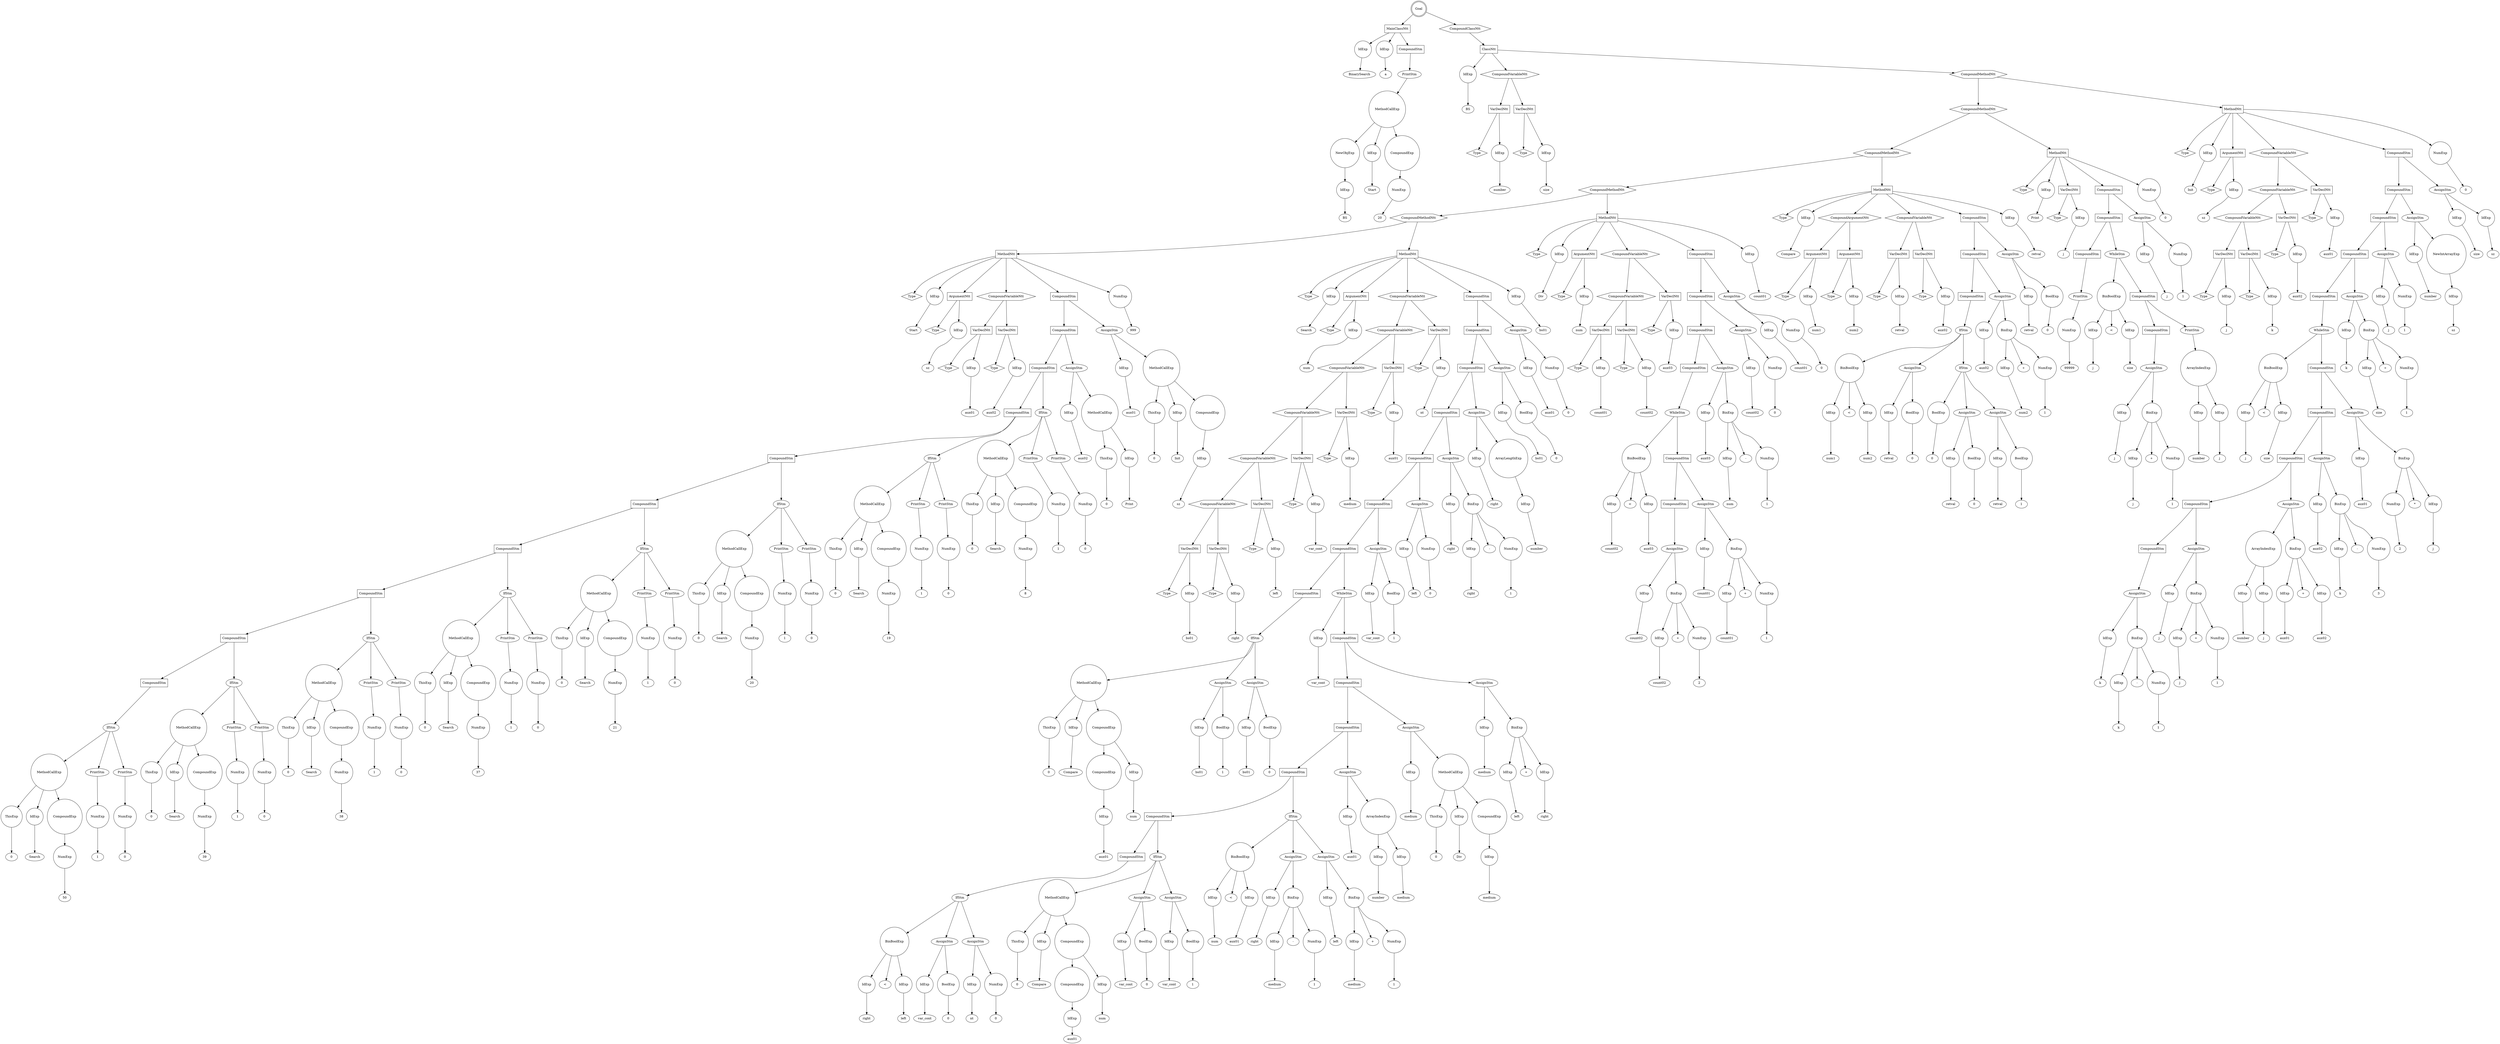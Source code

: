 digraph my_graph {
-1261418288;
-1261418288[label = "Goal", shape = "doublecircle"];
-1261418288->-1261434416;
-1261434416[label = "MainClassNtt", shape = "box"];
-1261434416->-1261433984
-1261433984[label = "IdExp", shape = "circle"];
-1261433984->-1261433968;
-1261433968[label = "BinarySearch"];
-1261434416->-1261434032
-1261434032[label = "IdExp", shape = "circle"];
-1261434032->-1261434016;
-1261434016[label = "a"];
-1261434416->-1261434368;
-1261434368[label = "CompoundStm", shape = "polygon"];
-1261434368->-1259339120;
-1259339120[label = "PrintStm", shape = "ellipse"];
-1259339120->-1261434320
-1261434320[label = "MethodCallExp", shape = "circle"];
-1261434320->-1261434128
-1261434128[label = "NewObjExp", shape = "circle"];
-1261434128->-1261434080
-1261434080[label = "IdExp", shape = "circle"];
-1261434080->-1261434064;
-1261434064[label = "BS"];
-1261434320->-1261434176
-1261434176[label = "IdExp", shape = "circle"];
-1261434176->-1261434160;
-1261434160[label = "Start"];
-1261434320->-1261434272;
-1261434272[label = "CompoundExp", shape = "circle"];
-1261434272->-1261434224
-1261434224[label = "NumExp", shape = "circle"];
-1261434224->-1261434208;
-1261434208[label = "20"];
-1261418288->-1261418240;
-1261418240[label = "CompoundClassNtt", shape = "hexagon"];
-1261418240->-1261418192;
-1261418192[label = "ClassNtt", shape = "box"];
-1261418192->-1261434464
-1261434464[label = "IdExp", shape = "circle"];
-1261434464->-1261434448;
-1261434448[label = "BS"];
-1261418192->-1261434752;
-1261434752[label = "CompoundVariableNtt", shape = "hexagon"];
-1261434752->-1261434560;
-1261434560[label = "VarDeclNtt", shape = "box"];
-1261434560->-1259339184;
-1259339184[label = "Type", shape = "diamond" ];
-1261434560->-1261434512
-1261434512[label = "IdExp", shape = "circle"];
-1261434512->-1261434496;
-1261434496[label = "number"];
-1261434752->-1261434704;
-1261434704[label = "VarDeclNtt", shape = "box"];
-1261434704->-1259339280;
-1259339280[label = "Type", shape = "diamond" ];
-1261434704->-1261434656
-1261434656[label = "IdExp", shape = "circle"];
-1261434656->-1261434640;
-1261434640[label = "size"];
-1261418192->-1261418144;
-1261418144[label = "CompoundMethodNtt", shape = "hexagon"];
-1261418144->-1261420736;
-1261420736[label = "CompoundMethodNtt", shape = "hexagon"];
-1261420736->-1261419440;
-1261419440[label = "CompoundMethodNtt", shape = "hexagon"];
-1261419440->-1261423472;
-1261423472[label = "CompoundMethodNtt", shape = "hexagon"];
-1261423472->-1261427408;
-1261427408[label = "CompoundMethodNtt", shape = "hexagon"];
-1261427408->-1250949168;
-1250949168[label = "MethodNtt", shape = "box"];
-1250949168->-1259339376;
-1259339376[label = "Type", shape = "diamond" ];
-1250949168->-1261434800
-1261434800[label = "IdExp", shape = "circle"];
-1261434800->-1261434784;
-1261434784[label = "Start"];
-1250949168->-1261434896;
-1261434896[label = "ArgumentNtt", shape = "box"];
-1261434896->-1259339440;
-1259339440[label = "Type", shape = "diamond" ];
-1261434896->-1261434848
-1261434848[label = "IdExp", shape = "circle"];
-1261434848->-1261434832;
-1261434832[label = "sz"];
-1250949168->-1261435232;
-1261435232[label = "CompoundVariableNtt", shape = "hexagon"];
-1261435232->-1261435040;
-1261435040[label = "VarDeclNtt", shape = "box"];
-1261435040->-1259339536;
-1259339536[label = "Type", shape = "diamond" ];
-1261435040->-1261434992
-1261434992[label = "IdExp", shape = "circle"];
-1261434992->-1261434976;
-1261434976[label = "aux01"];
-1261435232->-1261435184;
-1261435184[label = "VarDeclNtt", shape = "box"];
-1261435184->-1259339632;
-1259339632[label = "Type", shape = "diamond" ];
-1261435184->-1261435136
-1261435136[label = "IdExp", shape = "circle"];
-1261435136->-1261435120;
-1261435120[label = "aux02"];
-1250949168->-1261433216;
-1261433216[label = "CompoundStm", shape = "polygon"];
-1261433216->-1261433168;
-1261433168[label = "CompoundStm", shape = "polygon"];
-1261433168->-1261433120;
-1261433120[label = "CompoundStm", shape = "polygon"];
-1261433120->-1261433072;
-1261433072[label = "CompoundStm", shape = "polygon"];
-1261433072->-1261433024;
-1261433024[label = "CompoundStm", shape = "polygon"];
-1261433024->-1261432976;
-1261432976[label = "CompoundStm", shape = "polygon"];
-1261432976->-1261432928;
-1261432928[label = "CompoundStm", shape = "polygon"];
-1261432928->-1261432880;
-1261432880[label = "CompoundStm", shape = "polygon"];
-1261432880->-1261432832;
-1261432832[label = "CompoundStm", shape = "polygon"];
-1261432832->-1261432784;
-1261432784[label = "CompoundStm", shape = "polygon"];
-1261432784->-1261432736;
-1261432736[label = "IfStm", shape = "ellipse"];
-1261432736->-1261432592
-1261432592[label = "MethodCallExp", shape = "circle"];
-1261432592->-1261432400
-1261432400[label = "ThisExp", shape = "circle"];
-1261432400->-1261432384;
-1261432384[label = "0"];
-1261432592->-1261432448
-1261432448[label = "IdExp", shape = "circle"];
-1261432448->-1261432432;
-1261432432[label = "Search"];
-1261432592->-1261432544;
-1261432544[label = "CompoundExp", shape = "circle"];
-1261432544->-1261432496
-1261432496[label = "NumExp", shape = "circle"];
-1261432496->-1261432480;
-1261432480[label = "50"];
-1261432736->-1259336592;
-1259336592[label = "PrintStm", shape = "ellipse"];
-1259336592->-1261432640
-1261432640[label = "NumExp", shape = "circle"];
-1261432640->-1261432624;
-1261432624[label = "1"];
-1261432736->-1259336624;
-1259336624[label = "PrintStm", shape = "ellipse"];
-1259336624->-1261432688
-1261432688[label = "NumExp", shape = "circle"];
-1261432688->-1261432672;
-1261432672[label = "0"];
-1261432832->-1261432352;
-1261432352[label = "IfStm", shape = "ellipse"];
-1261432352->-1261432208
-1261432208[label = "MethodCallExp", shape = "circle"];
-1261432208->-1261432016
-1261432016[label = "ThisExp", shape = "circle"];
-1261432016->-1261432000;
-1261432000[label = "0"];
-1261432208->-1261432064
-1261432064[label = "IdExp", shape = "circle"];
-1261432064->-1261432048;
-1261432048[label = "Search"];
-1261432208->-1261432160;
-1261432160[label = "CompoundExp", shape = "circle"];
-1261432160->-1261432112
-1261432112[label = "NumExp", shape = "circle"];
-1261432112->-1261432096;
-1261432096[label = "39"];
-1261432352->-1259336496;
-1259336496[label = "PrintStm", shape = "ellipse"];
-1259336496->-1261432256
-1261432256[label = "NumExp", shape = "circle"];
-1261432256->-1261432240;
-1261432240[label = "1"];
-1261432352->-1259336528;
-1259336528[label = "PrintStm", shape = "ellipse"];
-1259336528->-1261432304
-1261432304[label = "NumExp", shape = "circle"];
-1261432304->-1261432288;
-1261432288[label = "0"];
-1261432880->-1261431968;
-1261431968[label = "IfStm", shape = "ellipse"];
-1261431968->-1261431824
-1261431824[label = "MethodCallExp", shape = "circle"];
-1261431824->-1261431632
-1261431632[label = "ThisExp", shape = "circle"];
-1261431632->-1261431616;
-1261431616[label = "0"];
-1261431824->-1261431680
-1261431680[label = "IdExp", shape = "circle"];
-1261431680->-1261431664;
-1261431664[label = "Search"];
-1261431824->-1261431776;
-1261431776[label = "CompoundExp", shape = "circle"];
-1261431776->-1261431728
-1261431728[label = "NumExp", shape = "circle"];
-1261431728->-1261431712;
-1261431712[label = "38"];
-1261431968->-1259336400;
-1259336400[label = "PrintStm", shape = "ellipse"];
-1259336400->-1261431872
-1261431872[label = "NumExp", shape = "circle"];
-1261431872->-1261431856;
-1261431856[label = "1"];
-1261431968->-1259336432;
-1259336432[label = "PrintStm", shape = "ellipse"];
-1259336432->-1261431920
-1261431920[label = "NumExp", shape = "circle"];
-1261431920->-1261431904;
-1261431904[label = "0"];
-1261432928->-1261431584;
-1261431584[label = "IfStm", shape = "ellipse"];
-1261431584->-1261431440
-1261431440[label = "MethodCallExp", shape = "circle"];
-1261431440->-1261431248
-1261431248[label = "ThisExp", shape = "circle"];
-1261431248->-1261431232;
-1261431232[label = "0"];
-1261431440->-1261431296
-1261431296[label = "IdExp", shape = "circle"];
-1261431296->-1261431280;
-1261431280[label = "Search"];
-1261431440->-1261431392;
-1261431392[label = "CompoundExp", shape = "circle"];
-1261431392->-1261431344
-1261431344[label = "NumExp", shape = "circle"];
-1261431344->-1261431328;
-1261431328[label = "37"];
-1261431584->-1259336304;
-1259336304[label = "PrintStm", shape = "ellipse"];
-1259336304->-1261431488
-1261431488[label = "NumExp", shape = "circle"];
-1261431488->-1261431472;
-1261431472[label = "1"];
-1261431584->-1259336336;
-1259336336[label = "PrintStm", shape = "ellipse"];
-1259336336->-1261431536
-1261431536[label = "NumExp", shape = "circle"];
-1261431536->-1261431520;
-1261431520[label = "0"];
-1261432976->-1261431200;
-1261431200[label = "IfStm", shape = "ellipse"];
-1261431200->-1261431056
-1261431056[label = "MethodCallExp", shape = "circle"];
-1261431056->-1261430864
-1261430864[label = "ThisExp", shape = "circle"];
-1261430864->-1261430848;
-1261430848[label = "0"];
-1261431056->-1261430912
-1261430912[label = "IdExp", shape = "circle"];
-1261430912->-1261430896;
-1261430896[label = "Search"];
-1261431056->-1261431008;
-1261431008[label = "CompoundExp", shape = "circle"];
-1261431008->-1261430960
-1261430960[label = "NumExp", shape = "circle"];
-1261430960->-1261430944;
-1261430944[label = "21"];
-1261431200->-1259336208;
-1259336208[label = "PrintStm", shape = "ellipse"];
-1259336208->-1261431104
-1261431104[label = "NumExp", shape = "circle"];
-1261431104->-1261431088;
-1261431088[label = "1"];
-1261431200->-1259336240;
-1259336240[label = "PrintStm", shape = "ellipse"];
-1259336240->-1261431152
-1261431152[label = "NumExp", shape = "circle"];
-1261431152->-1261431136;
-1261431136[label = "0"];
-1261433024->-1261430816;
-1261430816[label = "IfStm", shape = "ellipse"];
-1261430816->-1261436816
-1261436816[label = "MethodCallExp", shape = "circle"];
-1261436816->-1261436624
-1261436624[label = "ThisExp", shape = "circle"];
-1261436624->-1261436608;
-1261436608[label = "0"];
-1261436816->-1261436672
-1261436672[label = "IdExp", shape = "circle"];
-1261436672->-1261436656;
-1261436656[label = "Search"];
-1261436816->-1261436768;
-1261436768[label = "CompoundExp", shape = "circle"];
-1261436768->-1261436720
-1261436720[label = "NumExp", shape = "circle"];
-1261436720->-1261436704;
-1261436704[label = "20"];
-1261430816->-1259336112;
-1259336112[label = "PrintStm", shape = "ellipse"];
-1259336112->-1261436864
-1261436864[label = "NumExp", shape = "circle"];
-1261436864->-1261436848;
-1261436848[label = "1"];
-1261430816->-1259336144;
-1259336144[label = "PrintStm", shape = "ellipse"];
-1259336144->-1261436912
-1261436912[label = "NumExp", shape = "circle"];
-1261436912->-1261436896;
-1261436896[label = "0"];
-1261433072->-1261436576;
-1261436576[label = "IfStm", shape = "ellipse"];
-1261436576->-1261436432
-1261436432[label = "MethodCallExp", shape = "circle"];
-1261436432->-1261436240
-1261436240[label = "ThisExp", shape = "circle"];
-1261436240->-1261436224;
-1261436224[label = "0"];
-1261436432->-1261436288
-1261436288[label = "IdExp", shape = "circle"];
-1261436288->-1261436272;
-1261436272[label = "Search"];
-1261436432->-1261436384;
-1261436384[label = "CompoundExp", shape = "circle"];
-1261436384->-1261436336
-1261436336[label = "NumExp", shape = "circle"];
-1261436336->-1261436320;
-1261436320[label = "19"];
-1261436576->-1259336016;
-1259336016[label = "PrintStm", shape = "ellipse"];
-1259336016->-1261436480
-1261436480[label = "NumExp", shape = "circle"];
-1261436480->-1261436464;
-1261436464[label = "1"];
-1261436576->-1259336048;
-1259336048[label = "PrintStm", shape = "ellipse"];
-1259336048->-1261436528
-1261436528[label = "NumExp", shape = "circle"];
-1261436528->-1261436512;
-1261436512[label = "0"];
-1261433120->-1261436192;
-1261436192[label = "IfStm", shape = "ellipse"];
-1261436192->-1261436048
-1261436048[label = "MethodCallExp", shape = "circle"];
-1261436048->-1261435856
-1261435856[label = "ThisExp", shape = "circle"];
-1261435856->-1261435840;
-1261435840[label = "0"];
-1261436048->-1261435904
-1261435904[label = "IdExp", shape = "circle"];
-1261435904->-1261435888;
-1261435888[label = "Search"];
-1261436048->-1261436000;
-1261436000[label = "CompoundExp", shape = "circle"];
-1261436000->-1261435952
-1261435952[label = "NumExp", shape = "circle"];
-1261435952->-1261435936;
-1261435936[label = "8"];
-1261436192->-1259335920;
-1259335920[label = "PrintStm", shape = "ellipse"];
-1259335920->-1261436096
-1261436096[label = "NumExp", shape = "circle"];
-1261436096->-1261436080;
-1261436080[label = "1"];
-1261436192->-1259335952;
-1259335952[label = "PrintStm", shape = "ellipse"];
-1259335952->-1261436144
-1261436144[label = "NumExp", shape = "circle"];
-1261436144->-1261436128;
-1261436128[label = "0"];
-1261433168->-1261435808;
-1261435808[label = "AssignStm", shape = "ellipse"];
-1261435808->-1261435616
-1261435616[label = "IdExp", shape = "circle"];
-1261435616->-1261435600;
-1261435600[label = "aux02"];
-1261435808->-1261435760
-1261435760[label = "MethodCallExp", shape = "circle"];
-1261435760->-1261435664
-1261435664[label = "ThisExp", shape = "circle"];
-1261435664->-1261435648;
-1261435648[label = "0"];
-1261435760->-1261435712
-1261435712[label = "IdExp", shape = "circle"];
-1261435712->-1261435696;
-1261435696[label = "Print"];
-1261433216->-1261435568;
-1261435568[label = "AssignStm", shape = "ellipse"];
-1261435568->-1261435280
-1261435280[label = "IdExp", shape = "circle"];
-1261435280->-1261435264;
-1261435264[label = "aux01"];
-1261435568->-1261435520
-1261435520[label = "MethodCallExp", shape = "circle"];
-1261435520->-1261435328
-1261435328[label = "ThisExp", shape = "circle"];
-1261435328->-1261435312;
-1261435312[label = "0"];
-1261435520->-1261435376
-1261435376[label = "IdExp", shape = "circle"];
-1261435376->-1261435360;
-1261435360[label = "Init"];
-1261435520->-1261435472;
-1261435472[label = "CompoundExp", shape = "circle"];
-1261435472->-1261435424
-1261435424[label = "IdExp", shape = "circle"];
-1261435424->-1261435408;
-1261435408[label = "sz"];
-1250949168->-1261433264
-1261433264[label = "NumExp", shape = "circle"];
-1261433264->-1261433248;
-1261433248[label = "999"];
-1261427408->-1250949808;
-1250949808[label = "MethodNtt", shape = "box"];
-1250949808->-1259336656;
-1259336656[label = "Type", shape = "diamond" ];
-1250949808->-1261433360
-1261433360[label = "IdExp", shape = "circle"];
-1261433360->-1261433344;
-1261433344[label = "Search"];
-1250949808->-1261433456;
-1261433456[label = "ArgumentNtt", shape = "box"];
-1261433456->-1259336720;
-1259336720[label = "Type", shape = "diamond" ];
-1261433456->-1261433408
-1261433408[label = "IdExp", shape = "circle"];
-1261433408->-1261433392;
-1261433392[label = "num"];
-1250949808->-1261428368;
-1261428368[label = "CompoundVariableNtt", shape = "hexagon"];
-1261428368->-1261428224;
-1261428224[label = "CompoundVariableNtt", shape = "hexagon"];
-1261428224->-1261428080;
-1261428080[label = "CompoundVariableNtt", shape = "hexagon"];
-1261428080->-1261427936;
-1261427936[label = "CompoundVariableNtt", shape = "hexagon"];
-1261427936->-1261427792;
-1261427792[label = "CompoundVariableNtt", shape = "hexagon"];
-1261427792->-1261433792;
-1261433792[label = "CompoundVariableNtt", shape = "hexagon"];
-1261433792->-1261433600;
-1261433600[label = "VarDeclNtt", shape = "box"];
-1261433600->-1259336816;
-1259336816[label = "Type", shape = "diamond" ];
-1261433600->-1261433552
-1261433552[label = "IdExp", shape = "circle"];
-1261433552->-1261433536;
-1261433536[label = "bs01"];
-1261433792->-1261433744;
-1261433744[label = "VarDeclNtt", shape = "box"];
-1261433744->-1259336912;
-1259336912[label = "Type", shape = "diamond" ];
-1261433744->-1261433696
-1261433696[label = "IdExp", shape = "circle"];
-1261433696->-1261433680;
-1261433680[label = "right"];
-1261427792->-1261427744;
-1261427744[label = "VarDeclNtt", shape = "box"];
-1261427744->-1259337008;
-1259337008[label = "Type", shape = "diamond" ];
-1261427744->-1261433840
-1261433840[label = "IdExp", shape = "circle"];
-1261433840->-1261433824;
-1261433824[label = "left"];
-1261427936->-1261427888;
-1261427888[label = "VarDeclNtt", shape = "box"];
-1261427888->-1259337104;
-1259337104[label = "Type", shape = "diamond" ];
-1261427888->-1261427840
-1261427840[label = "IdExp", shape = "circle"];
-1261427840->-1261427824;
-1261427824[label = "var_cont"];
-1261428080->-1261428032;
-1261428032[label = "VarDeclNtt", shape = "box"];
-1261428032->-1259337200;
-1259337200[label = "Type", shape = "diamond" ];
-1261428032->-1261427984
-1261427984[label = "IdExp", shape = "circle"];
-1261427984->-1261427968;
-1261427968[label = "medium"];
-1261428224->-1261428176;
-1261428176[label = "VarDeclNtt", shape = "box"];
-1261428176->-1259337296;
-1259337296[label = "Type", shape = "diamond" ];
-1261428176->-1261428128
-1261428128[label = "IdExp", shape = "circle"];
-1261428128->-1261428112;
-1261428112[label = "aux01"];
-1261428368->-1261428320;
-1261428320[label = "VarDeclNtt", shape = "box"];
-1261428320->-1259337360;
-1259337360[label = "Type", shape = "diamond" ];
-1261428320->-1261428272
-1261428272[label = "IdExp", shape = "circle"];
-1261428272->-1261428256;
-1261428256[label = "nt"];
-1250949808->-1261427312;
-1261427312[label = "CompoundStm", shape = "polygon"];
-1261427312->-1261427264;
-1261427264[label = "CompoundStm", shape = "polygon"];
-1261427264->-1261427216;
-1261427216[label = "CompoundStm", shape = "polygon"];
-1261427216->-1261427168;
-1261427168[label = "CompoundStm", shape = "polygon"];
-1261427168->-1261427120;
-1261427120[label = "CompoundStm", shape = "polygon"];
-1261427120->-1261427072;
-1261427072[label = "CompoundStm", shape = "polygon"];
-1261427072->-1261427024;
-1261427024[label = "CompoundStm", shape = "polygon"];
-1261427024->-1261426976;
-1261426976[label = "CompoundStm", shape = "polygon"];
-1261426976->-1261426928;
-1261426928[label = "IfStm", shape = "ellipse"];
-1261426928->-1261426592
-1261426592[label = "MethodCallExp", shape = "circle"];
-1261426592->-1261426304
-1261426304[label = "ThisExp", shape = "circle"];
-1261426304->-1261426288;
-1261426288[label = "0"];
-1261426592->-1261426352
-1261426352[label = "IdExp", shape = "circle"];
-1261426352->-1261426336;
-1261426336[label = "Compare"];
-1261426592->-1261426544;
-1261426544[label = "CompoundExp", shape = "circle"];
-1261426544->-1261426448;
-1261426448[label = "CompoundExp", shape = "circle"];
-1261426448->-1261426400
-1261426400[label = "IdExp", shape = "circle"];
-1261426400->-1261426384;
-1261426384[label = "aux01"];
-1261426544->-1261426496
-1261426496[label = "IdExp", shape = "circle"];
-1261426496->-1261426480;
-1261426480[label = "num"];
-1261426928->-1261426736;
-1261426736[label = "AssignStm", shape = "ellipse"];
-1261426736->-1261426640
-1261426640[label = "IdExp", shape = "circle"];
-1261426640->-1261426624;
-1261426624[label = "bs01"];
-1261426736->-1261426688
-1261426688[label = "BoolExp", shape = "circle"];
-1261426688->-1261426672;
-1261426672[label = "1"];
-1261426928->-1261426880;
-1261426880[label = "AssignStm", shape = "ellipse"];
-1261426880->-1261426784
-1261426784[label = "IdExp", shape = "circle"];
-1261426784->-1261426768;
-1261426768[label = "bs01"];
-1261426880->-1261426832
-1261426832[label = "BoolExp", shape = "circle"];
-1261426832->-1261426816;
-1261426816[label = "0"];
-1261427024->-1261426256;
-1261426256[label = "WhileStm", shape = "ellipse"];
-1261426256->-1261429424
-1261429424[label = "IdExp", shape = "circle"];
-1261429424->-1261429408;
-1261429408[label = "var_cont"];
-1261426256->-1261426208;
-1261426208[label = "CompoundStm", shape = "polygon"];
-1261426208->-1261426160;
-1261426160[label = "CompoundStm", shape = "polygon"];
-1261426160->-1261426112;
-1261426112[label = "CompoundStm", shape = "polygon"];
-1261426112->-1261426064;
-1261426064[label = "CompoundStm", shape = "polygon"];
-1261426064->-1261426016;
-1261426016[label = "CompoundStm", shape = "polygon"];
-1261426016->-1261425968;
-1261425968[label = "CompoundStm", shape = "polygon"];
-1261425968->-1261425920;
-1261425920[label = "IfStm", shape = "ellipse"];
-1261425920->-1261425584;
-1261425584[label = "BinBoolExp", shape = "circle"];
-1261425584->-1261425488
-1261425488[label = "IdExp", shape = "circle"];
-1261425488->-1261425472;
-1261425472[label = "right"];
-1261425584->-1261425560;
-1261425560[label = "<" ];
-1261425584->-1261425536
-1261425536[label = "IdExp", shape = "circle"];
-1261425536->-1261425520;
-1261425520[label = "left"];
-1261425920->-1261425728;
-1261425728[label = "AssignStm", shape = "ellipse"];
-1261425728->-1261425632
-1261425632[label = "IdExp", shape = "circle"];
-1261425632->-1261425616;
-1261425616[label = "var_cont"];
-1261425728->-1261425680
-1261425680[label = "BoolExp", shape = "circle"];
-1261425680->-1261425664;
-1261425664[label = "0"];
-1261425920->-1261425872;
-1261425872[label = "AssignStm", shape = "ellipse"];
-1261425872->-1261425776
-1261425776[label = "IdExp", shape = "circle"];
-1261425776->-1261425760;
-1261425760[label = "nt"];
-1261425872->-1261425824
-1261425824[label = "NumExp", shape = "circle"];
-1261425824->-1261425808;
-1261425808[label = "0"];
-1261426016->-1261425440;
-1261425440[label = "IfStm", shape = "ellipse"];
-1261425440->-1261425104
-1261425104[label = "MethodCallExp", shape = "circle"];
-1261425104->-1261424816
-1261424816[label = "ThisExp", shape = "circle"];
-1261424816->-1261424800;
-1261424800[label = "0"];
-1261425104->-1261424864
-1261424864[label = "IdExp", shape = "circle"];
-1261424864->-1261424848;
-1261424848[label = "Compare"];
-1261425104->-1261425056;
-1261425056[label = "CompoundExp", shape = "circle"];
-1261425056->-1261424960;
-1261424960[label = "CompoundExp", shape = "circle"];
-1261424960->-1261424912
-1261424912[label = "IdExp", shape = "circle"];
-1261424912->-1261424896;
-1261424896[label = "aux01"];
-1261425056->-1261425008
-1261425008[label = "IdExp", shape = "circle"];
-1261425008->-1261424992;
-1261424992[label = "num"];
-1261425440->-1261425248;
-1261425248[label = "AssignStm", shape = "ellipse"];
-1261425248->-1261425152
-1261425152[label = "IdExp", shape = "circle"];
-1261425152->-1261425136;
-1261425136[label = "var_cont"];
-1261425248->-1261425200
-1261425200[label = "BoolExp", shape = "circle"];
-1261425200->-1261425184;
-1261425184[label = "0"];
-1261425440->-1261425392;
-1261425392[label = "AssignStm", shape = "ellipse"];
-1261425392->-1261425296
-1261425296[label = "IdExp", shape = "circle"];
-1261425296->-1261425280;
-1261425280[label = "var_cont"];
-1261425392->-1261425344
-1261425344[label = "BoolExp", shape = "circle"];
-1261425344->-1261425328;
-1261425328[label = "1"];
-1261426064->-1261424768;
-1261424768[label = "IfStm", shape = "ellipse"];
-1261424768->-1261430384;
-1261430384[label = "BinBoolExp", shape = "circle"];
-1261430384->-1261430288
-1261430288[label = "IdExp", shape = "circle"];
-1261430288->-1261430272;
-1261430272[label = "num"];
-1261430384->-1261430360;
-1261430360[label = "<" ];
-1261430384->-1261430336
-1261430336[label = "IdExp", shape = "circle"];
-1261430336->-1261430320;
-1261430320[label = "aux01"];
-1261424768->-1261430624;
-1261430624[label = "AssignStm", shape = "ellipse"];
-1261430624->-1261430432
-1261430432[label = "IdExp", shape = "circle"];
-1261430432->-1261430416;
-1261430416[label = "right"];
-1261430624->-1261430576;
-1261430576[label = "BinExp", shape = "circle"];
-1261430576->-1261430480
-1261430480[label = "IdExp", shape = "circle"];
-1261430480->-1261430464;
-1261430464[label = "medium"];
-1261430576->-1261430552;
-1261430552[label = "-" ];
-1261430576->-1261430528
-1261430528[label = "NumExp", shape = "circle"];
-1261430528->-1261430512;
-1261430512[label = "1"];
-1261424768->-1261424720;
-1261424720[label = "AssignStm", shape = "ellipse"];
-1261424720->-1261430672
-1261430672[label = "IdExp", shape = "circle"];
-1261430672->-1261430656;
-1261430656[label = "left"];
-1261424720->-1261424672;
-1261424672[label = "BinExp", shape = "circle"];
-1261424672->-1261430720
-1261430720[label = "IdExp", shape = "circle"];
-1261430720->-1261430704;
-1261430704[label = "medium"];
-1261424672->-1261424648;
-1261424648[label = "+" ];
-1261424672->-1261430768
-1261430768[label = "NumExp", shape = "circle"];
-1261430768->-1261430752;
-1261430752[label = "1"];
-1261426112->-1261430240;
-1261430240[label = "AssignStm", shape = "ellipse"];
-1261430240->-1261430048
-1261430048[label = "IdExp", shape = "circle"];
-1261430048->-1261430032;
-1261430032[label = "aux01"];
-1261430240->-1261430192
-1261430192[label = "ArrayIndexExp", shape = "circle"];
-1261430192->-1261430096
-1261430096[label = "IdExp", shape = "circle"];
-1261430096->-1261430080;
-1261430080[label = "number"];
-1261430192->-1261430144
-1261430144[label = "IdExp", shape = "circle"];
-1261430144->-1261430128;
-1261430128[label = "medium"];
-1261426160->-1261430000;
-1261430000[label = "AssignStm", shape = "ellipse"];
-1261430000->-1261429712
-1261429712[label = "IdExp", shape = "circle"];
-1261429712->-1261429696;
-1261429696[label = "medium"];
-1261430000->-1261429952
-1261429952[label = "MethodCallExp", shape = "circle"];
-1261429952->-1261429760
-1261429760[label = "ThisExp", shape = "circle"];
-1261429760->-1261429744;
-1261429744[label = "0"];
-1261429952->-1261429808
-1261429808[label = "IdExp", shape = "circle"];
-1261429808->-1261429792;
-1261429792[label = "Div"];
-1261429952->-1261429904;
-1261429904[label = "CompoundExp", shape = "circle"];
-1261429904->-1261429856
-1261429856[label = "IdExp", shape = "circle"];
-1261429856->-1261429840;
-1261429840[label = "medium"];
-1261426208->-1261429664;
-1261429664[label = "AssignStm", shape = "ellipse"];
-1261429664->-1261429472
-1261429472[label = "IdExp", shape = "circle"];
-1261429472->-1261429456;
-1261429456[label = "medium"];
-1261429664->-1261429616;
-1261429616[label = "BinExp", shape = "circle"];
-1261429616->-1261429520
-1261429520[label = "IdExp", shape = "circle"];
-1261429520->-1261429504;
-1261429504[label = "left"];
-1261429616->-1261429592;
-1261429592[label = "+" ];
-1261429616->-1261429568
-1261429568[label = "IdExp", shape = "circle"];
-1261429568->-1261429552;
-1261429552[label = "right"];
-1261427072->-1261429376;
-1261429376[label = "AssignStm", shape = "ellipse"];
-1261429376->-1261429280
-1261429280[label = "IdExp", shape = "circle"];
-1261429280->-1261429264;
-1261429264[label = "var_cont"];
-1261429376->-1261429328
-1261429328[label = "BoolExp", shape = "circle"];
-1261429328->-1261429312;
-1261429312[label = "1"];
-1261427120->-1261429232;
-1261429232[label = "AssignStm", shape = "ellipse"];
-1261429232->-1261429136
-1261429136[label = "IdExp", shape = "circle"];
-1261429136->-1261429120;
-1261429120[label = "left"];
-1261429232->-1261429184
-1261429184[label = "NumExp", shape = "circle"];
-1261429184->-1261429168;
-1261429168[label = "0"];
-1261427168->-1261429088;
-1261429088[label = "AssignStm", shape = "ellipse"];
-1261429088->-1261428896
-1261428896[label = "IdExp", shape = "circle"];
-1261428896->-1261428880;
-1261428880[label = "right"];
-1261429088->-1261429040;
-1261429040[label = "BinExp", shape = "circle"];
-1261429040->-1261428944
-1261428944[label = "IdExp", shape = "circle"];
-1261428944->-1261428928;
-1261428928[label = "right"];
-1261429040->-1261429016;
-1261429016[label = "-" ];
-1261429040->-1261428992
-1261428992[label = "NumExp", shape = "circle"];
-1261428992->-1261428976;
-1261428976[label = "1"];
-1261427216->-1261428848;
-1261428848[label = "AssignStm", shape = "ellipse"];
-1261428848->-1261428704
-1261428704[label = "IdExp", shape = "circle"];
-1261428704->-1261428688;
-1261428688[label = "right"];
-1261428848->-1261428800
-1261428800[label = "ArrayLengthExp", shape = "circle"];
-1261428800->-1261428752
-1261428752[label = "IdExp", shape = "circle"];
-1261428752->-1261428736;
-1261428736[label = "number"];
-1261427264->-1261428656;
-1261428656[label = "AssignStm", shape = "ellipse"];
-1261428656->-1261428560
-1261428560[label = "IdExp", shape = "circle"];
-1261428560->-1261428544;
-1261428544[label = "bs01"];
-1261428656->-1261428608
-1261428608[label = "BoolExp", shape = "circle"];
-1261428608->-1261428592;
-1261428592[label = "0"];
-1261427312->-1261428512;
-1261428512[label = "AssignStm", shape = "ellipse"];
-1261428512->-1261428416
-1261428416[label = "IdExp", shape = "circle"];
-1261428416->-1261428400;
-1261428400[label = "aux01"];
-1261428512->-1261428464
-1261428464[label = "NumExp", shape = "circle"];
-1261428464->-1261428448;
-1261428448[label = "0"];
-1250949808->-1261427360
-1261427360[label = "IdExp", shape = "circle"];
-1261427360->-1261427344;
-1261427344[label = "bs01"];
-1261423472->-1250950064;
-1250950064[label = "MethodNtt", shape = "box"];
-1250950064->-1259334672;
-1259334672[label = "Type", shape = "diamond" ];
-1250950064->-1261427456
-1261427456[label = "IdExp", shape = "circle"];
-1261427456->-1261427440;
-1261427440[label = "Div"];
-1250950064->-1261427552;
-1261427552[label = "ArgumentNtt", shape = "box"];
-1261427552->-1259334736;
-1259334736[label = "Type", shape = "diamond" ];
-1261427552->-1261427504
-1261427504[label = "IdExp", shape = "circle"];
-1261427504->-1261427488;
-1261427488[label = "num"];
-1250950064->-1261421888;
-1261421888[label = "CompoundVariableNtt", shape = "hexagon"];
-1261421888->-1261421744;
-1261421744[label = "CompoundVariableNtt", shape = "hexagon"];
-1261421744->-1261427696;
-1261427696[label = "VarDeclNtt", shape = "box"];
-1261427696->-1259334800;
-1259334800[label = "Type", shape = "diamond" ];
-1261427696->-1261427648
-1261427648[label = "IdExp", shape = "circle"];
-1261427648->-1261427632;
-1261427632[label = "count01"];
-1261421744->-1261421696;
-1261421696[label = "VarDeclNtt", shape = "box"];
-1261421696->-1259334896;
-1259334896[label = "Type", shape = "diamond" ];
-1261421696->-1261421648
-1261421648[label = "IdExp", shape = "circle"];
-1261421648->-1261421632;
-1261421632[label = "count02"];
-1261421888->-1261421840;
-1261421840[label = "VarDeclNtt", shape = "box"];
-1261421840->-1259334992;
-1259334992[label = "Type", shape = "diamond" ];
-1261421840->-1261421792
-1261421792[label = "IdExp", shape = "circle"];
-1261421792->-1261421776;
-1261421776[label = "aux03"];
-1250950064->-1261423376;
-1261423376[label = "CompoundStm", shape = "polygon"];
-1261423376->-1261423328;
-1261423328[label = "CompoundStm", shape = "polygon"];
-1261423328->-1261423280;
-1261423280[label = "CompoundStm", shape = "polygon"];
-1261423280->-1261423232;
-1261423232[label = "CompoundStm", shape = "polygon"];
-1261423232->-1261423184;
-1261423184[label = "WhileStm", shape = "ellipse"];
-1261423184->-1261422560;
-1261422560[label = "BinBoolExp", shape = "circle"];
-1261422560->-1261422464
-1261422464[label = "IdExp", shape = "circle"];
-1261422464->-1261422448;
-1261422448[label = "count02"];
-1261422560->-1261422536;
-1261422536[label = "<" ];
-1261422560->-1261422512
-1261422512[label = "IdExp", shape = "circle"];
-1261422512->-1261422496;
-1261422496[label = "aux03"];
-1261423184->-1261423136;
-1261423136[label = "CompoundStm", shape = "polygon"];
-1261423136->-1261423088;
-1261423088[label = "CompoundStm", shape = "polygon"];
-1261423088->-1261423040;
-1261423040[label = "AssignStm", shape = "ellipse"];
-1261423040->-1261422848
-1261422848[label = "IdExp", shape = "circle"];
-1261422848->-1261422832;
-1261422832[label = "count02"];
-1261423040->-1261422992;
-1261422992[label = "BinExp", shape = "circle"];
-1261422992->-1261422896
-1261422896[label = "IdExp", shape = "circle"];
-1261422896->-1261422880;
-1261422880[label = "count02"];
-1261422992->-1261422968;
-1261422968[label = "+" ];
-1261422992->-1261422944
-1261422944[label = "NumExp", shape = "circle"];
-1261422944->-1261422928;
-1261422928[label = "2"];
-1261423136->-1261422800;
-1261422800[label = "AssignStm", shape = "ellipse"];
-1261422800->-1261422608
-1261422608[label = "IdExp", shape = "circle"];
-1261422608->-1261422592;
-1261422592[label = "count01"];
-1261422800->-1261422752;
-1261422752[label = "BinExp", shape = "circle"];
-1261422752->-1261422656
-1261422656[label = "IdExp", shape = "circle"];
-1261422656->-1261422640;
-1261422640[label = "count01"];
-1261422752->-1261422728;
-1261422728[label = "+" ];
-1261422752->-1261422704
-1261422704[label = "NumExp", shape = "circle"];
-1261422704->-1261422688;
-1261422688[label = "1"];
-1261423280->-1261422416;
-1261422416[label = "AssignStm", shape = "ellipse"];
-1261422416->-1261422224
-1261422224[label = "IdExp", shape = "circle"];
-1261422224->-1261422208;
-1261422208[label = "aux03"];
-1261422416->-1261422368;
-1261422368[label = "BinExp", shape = "circle"];
-1261422368->-1261422272
-1261422272[label = "IdExp", shape = "circle"];
-1261422272->-1261422256;
-1261422256[label = "num"];
-1261422368->-1261422344;
-1261422344[label = "-" ];
-1261422368->-1261422320
-1261422320[label = "NumExp", shape = "circle"];
-1261422320->-1261422304;
-1261422304[label = "1"];
-1261423328->-1261422176;
-1261422176[label = "AssignStm", shape = "ellipse"];
-1261422176->-1261422080
-1261422080[label = "IdExp", shape = "circle"];
-1261422080->-1261422064;
-1261422064[label = "count02"];
-1261422176->-1261422128
-1261422128[label = "NumExp", shape = "circle"];
-1261422128->-1261422112;
-1261422112[label = "0"];
-1261423376->-1261422032;
-1261422032[label = "AssignStm", shape = "ellipse"];
-1261422032->-1261421936
-1261421936[label = "IdExp", shape = "circle"];
-1261421936->-1261421920;
-1261421920[label = "count01"];
-1261422032->-1261421984
-1261421984[label = "NumExp", shape = "circle"];
-1261421984->-1261421968;
-1261421968[label = "0"];
-1250950064->-1261423424
-1261423424[label = "IdExp", shape = "circle"];
-1261423424->-1261423408;
-1261423408[label = "count01"];
-1261419440->-1250950320;
-1250950320[label = "MethodNtt", shape = "box"];
-1250950320->-1259335440;
-1259335440[label = "Type", shape = "diamond" ];
-1250950320->-1261423520
-1261423520[label = "IdExp", shape = "circle"];
-1261423520->-1261423504;
-1261423504[label = "Compare"];
-1250950320->-1261423808;
-1261423808[label = "CompoundArgumentNtt", shape = "hexagon"];
-1261423808->-1261423616;
-1261423616[label = "ArgumentNtt", shape = "box"];
-1261423616->-1259335504;
-1259335504[label = "Type", shape = "diamond" ];
-1261423616->-1261423568
-1261423568[label = "IdExp", shape = "circle"];
-1261423568->-1261423552;
-1261423552[label = "num1"];
-1261423808->-1261423760;
-1261423760[label = "ArgumentNtt", shape = "box"];
-1261423760->-1259335600;
-1259335600[label = "Type", shape = "diamond" ];
-1261423760->-1261423712
-1261423712[label = "IdExp", shape = "circle"];
-1261423712->-1261423696;
-1261423696[label = "num2"];
-1250950320->-1261424096;
-1261424096[label = "CompoundVariableNtt", shape = "hexagon"];
-1261424096->-1261423904;
-1261423904[label = "VarDeclNtt", shape = "box"];
-1261423904->-1259331600;
-1259331600[label = "Type", shape = "diamond" ];
-1261423904->-1261423856
-1261423856[label = "IdExp", shape = "circle"];
-1261423856->-1261423840;
-1261423840[label = "retval"];
-1261424096->-1261424048;
-1261424048[label = "VarDeclNtt", shape = "box"];
-1261424048->-1259331696;
-1259331696[label = "Type", shape = "diamond" ];
-1261424048->-1261424000
-1261424000[label = "IdExp", shape = "circle"];
-1261424000->-1261423984;
-1261423984[label = "aux02"];
-1250950320->-1261419344;
-1261419344[label = "CompoundStm", shape = "polygon"];
-1261419344->-1261419296;
-1261419296[label = "CompoundStm", shape = "polygon"];
-1261419296->-1261419248;
-1261419248[label = "CompoundStm", shape = "polygon"];
-1261419248->-1261419200;
-1261419200[label = "IfStm", shape = "ellipse"];
-1261419200->-1261424624;
-1261424624[label = "BinBoolExp", shape = "circle"];
-1261424624->-1261424528
-1261424528[label = "IdExp", shape = "circle"];
-1261424528->-1261424512;
-1261424512[label = "num1"];
-1261424624->-1261424600;
-1261424600[label = "<" ];
-1261424624->-1261424576
-1261424576[label = "IdExp", shape = "circle"];
-1261424576->-1261424560;
-1261424560[label = "num2"];
-1261419200->-1261418624;
-1261418624[label = "AssignStm", shape = "ellipse"];
-1261418624->-1261418528
-1261418528[label = "IdExp", shape = "circle"];
-1261418528->-1261418512;
-1261418512[label = "retval"];
-1261418624->-1261418576
-1261418576[label = "BoolExp", shape = "circle"];
-1261418576->-1261418560;
-1261418560[label = "0"];
-1261419200->-1261419152;
-1261419152[label = "IfStm", shape = "ellipse"];
-1261419152->-1261418816
-1261418816[label = "BoolExp", shape = "circle"];
-1261418816->-1261418800;
-1261418800[label = "0"];
-1261419152->-1261418960;
-1261418960[label = "AssignStm", shape = "ellipse"];
-1261418960->-1261418864
-1261418864[label = "IdExp", shape = "circle"];
-1261418864->-1261418848;
-1261418848[label = "retval"];
-1261418960->-1261418912
-1261418912[label = "BoolExp", shape = "circle"];
-1261418912->-1261418896;
-1261418896[label = "0"];
-1261419152->-1261419104;
-1261419104[label = "AssignStm", shape = "ellipse"];
-1261419104->-1261419008
-1261419008[label = "IdExp", shape = "circle"];
-1261419008->-1261418992;
-1261418992[label = "retval"];
-1261419104->-1261419056
-1261419056[label = "BoolExp", shape = "circle"];
-1261419056->-1261419040;
-1261419040[label = "1"];
-1261419296->-1261424480;
-1261424480[label = "AssignStm", shape = "ellipse"];
-1261424480->-1261424288
-1261424288[label = "IdExp", shape = "circle"];
-1261424288->-1261424272;
-1261424272[label = "aux02"];
-1261424480->-1261424432;
-1261424432[label = "BinExp", shape = "circle"];
-1261424432->-1261424336
-1261424336[label = "IdExp", shape = "circle"];
-1261424336->-1261424320;
-1261424320[label = "num2"];
-1261424432->-1261424408;
-1261424408[label = "+" ];
-1261424432->-1261424384
-1261424384[label = "NumExp", shape = "circle"];
-1261424384->-1261424368;
-1261424368[label = "1"];
-1261419344->-1261424240;
-1261424240[label = "AssignStm", shape = "ellipse"];
-1261424240->-1261424144
-1261424144[label = "IdExp", shape = "circle"];
-1261424144->-1261424128;
-1261424128[label = "retval"];
-1261424240->-1261424192
-1261424192[label = "BoolExp", shape = "circle"];
-1261424192->-1261424176;
-1261424176[label = "0"];
-1250950320->-1261419392
-1261419392[label = "IdExp", shape = "circle"];
-1261419392->-1261419376;
-1261419376[label = "retval"];
-1261420736->-1250950448;
-1250950448[label = "MethodNtt", shape = "box"];
-1250950448->-1259332112;
-1259332112[label = "Type", shape = "diamond" ];
-1250950448->-1261419488
-1261419488[label = "IdExp", shape = "circle"];
-1261419488->-1261419472;
-1261419472[label = "Print"];
-1250950448->-1261419584;
-1261419584[label = "VarDeclNtt", shape = "box"];
-1261419584->-1259332176;
-1259332176[label = "Type", shape = "diamond" ];
-1261419584->-1261419536
-1261419536[label = "IdExp", shape = "circle"];
-1261419536->-1261419520;
-1261419520[label = "j"];
-1250950448->-1261420640;
-1261420640[label = "CompoundStm", shape = "polygon"];
-1261420640->-1261420592;
-1261420592[label = "CompoundStm", shape = "polygon"];
-1261420592->-1261420544;
-1261420544[label = "CompoundStm", shape = "polygon"];
-1261420544->-1259332528;
-1259332528[label = "PrintStm", shape = "ellipse"];
-1259332528->-1261420496
-1261420496[label = "NumExp", shape = "circle"];
-1261420496->-1261420480;
-1261420480[label = "99999"];
-1261420592->-1261420448;
-1261420448[label = "WhileStm", shape = "ellipse"];
-1261420448->-1261419920;
-1261419920[label = "BinBoolExp", shape = "circle"];
-1261419920->-1261419824
-1261419824[label = "IdExp", shape = "circle"];
-1261419824->-1261419808;
-1261419808[label = "j"];
-1261419920->-1261419896;
-1261419896[label = "<" ];
-1261419920->-1261419872
-1261419872[label = "IdExp", shape = "circle"];
-1261419872->-1261419856;
-1261419856[label = "size"];
-1261420448->-1261420400;
-1261420400[label = "CompoundStm", shape = "polygon"];
-1261420400->-1261420352;
-1261420352[label = "CompoundStm", shape = "polygon"];
-1261420352->-1261420304;
-1261420304[label = "AssignStm", shape = "ellipse"];
-1261420304->-1261420112
-1261420112[label = "IdExp", shape = "circle"];
-1261420112->-1261420096;
-1261420096[label = "j"];
-1261420304->-1261420256;
-1261420256[label = "BinExp", shape = "circle"];
-1261420256->-1261420160
-1261420160[label = "IdExp", shape = "circle"];
-1261420160->-1261420144;
-1261420144[label = "j"];
-1261420256->-1261420232;
-1261420232[label = "+" ];
-1261420256->-1261420208
-1261420208[label = "NumExp", shape = "circle"];
-1261420208->-1261420192;
-1261420192[label = "1"];
-1261420400->-1259332432;
-1259332432[label = "PrintStm", shape = "ellipse"];
-1259332432->-1261420064
-1261420064[label = "ArrayIndexExp", shape = "circle"];
-1261420064->-1261419968
-1261419968[label = "IdExp", shape = "circle"];
-1261419968->-1261419952;
-1261419952[label = "number"];
-1261420064->-1261420016
-1261420016[label = "IdExp", shape = "circle"];
-1261420016->-1261420000;
-1261420000[label = "j"];
-1261420640->-1261419776;
-1261419776[label = "AssignStm", shape = "ellipse"];
-1261419776->-1261419680
-1261419680[label = "IdExp", shape = "circle"];
-1261419680->-1261419664;
-1261419664[label = "j"];
-1261419776->-1261419728
-1261419728[label = "NumExp", shape = "circle"];
-1261419728->-1261419712;
-1261419712[label = "1"];
-1250950448->-1261420688
-1261420688[label = "NumExp", shape = "circle"];
-1261420688->-1261420672;
-1261420672[label = "0"];
-1261418144->-1250950576;
-1250950576[label = "MethodNtt", shape = "box"];
-1250950576->-1259332560;
-1259332560[label = "Type", shape = "diamond" ];
-1250950576->-1261420784
-1261420784[label = "IdExp", shape = "circle"];
-1261420784->-1261420768;
-1261420768[label = "Init"];
-1250950576->-1261420880;
-1261420880[label = "ArgumentNtt", shape = "box"];
-1261420880->-1259332624;
-1259332624[label = "Type", shape = "diamond" ];
-1261420880->-1261420832
-1261420832[label = "IdExp", shape = "circle"];
-1261420832->-1261420816;
-1261420816[label = "sz"];
-1250950576->-1261421504;
-1261421504[label = "CompoundVariableNtt", shape = "hexagon"];
-1261421504->-1261421360;
-1261421360[label = "CompoundVariableNtt", shape = "hexagon"];
-1261421360->-1261421216;
-1261421216[label = "CompoundVariableNtt", shape = "hexagon"];
-1261421216->-1261421024;
-1261421024[label = "VarDeclNtt", shape = "box"];
-1261421024->-1259332688;
-1259332688[label = "Type", shape = "diamond" ];
-1261421024->-1261420976
-1261420976[label = "IdExp", shape = "circle"];
-1261420976->-1261420960;
-1261420960[label = "j"];
-1261421216->-1261421168;
-1261421168[label = "VarDeclNtt", shape = "box"];
-1261421168->-1259332752;
-1259332752[label = "Type", shape = "diamond" ];
-1261421168->-1261421120
-1261421120[label = "IdExp", shape = "circle"];
-1261421120->-1261421104;
-1261421104[label = "k"];
-1261421360->-1261421312;
-1261421312[label = "VarDeclNtt", shape = "box"];
-1261421312->-1259332848;
-1259332848[label = "Type", shape = "diamond" ];
-1261421312->-1261421264
-1261421264[label = "IdExp", shape = "circle"];
-1261421264->-1261421248;
-1261421248[label = "aux02"];
-1261421504->-1261421456;
-1261421456[label = "VarDeclNtt", shape = "box"];
-1261421456->-1259332912;
-1259332912[label = "Type", shape = "diamond" ];
-1261421456->-1261421408
-1261421408[label = "IdExp", shape = "circle"];
-1261421408->-1261421392;
-1261421392[label = "aux01"];
-1250950576->-1261418048;
-1261418048[label = "CompoundStm", shape = "polygon"];
-1261418048->-1261418000;
-1261418000[label = "CompoundStm", shape = "polygon"];
-1261418000->-1261417952;
-1261417952[label = "CompoundStm", shape = "polygon"];
-1261417952->-1261417904;
-1261417904[label = "CompoundStm", shape = "polygon"];
-1261417904->-1261417856;
-1261417856[label = "CompoundStm", shape = "polygon"];
-1261417856->-1261417808;
-1261417808[label = "WhileStm", shape = "ellipse"];
-1261417808->-1261416224;
-1261416224[label = "BinBoolExp", shape = "circle"];
-1261416224->-1261416128
-1261416128[label = "IdExp", shape = "circle"];
-1261416128->-1261416112;
-1261416112[label = "j"];
-1261416224->-1261416200;
-1261416200[label = "<" ];
-1261416224->-1261416176
-1261416176[label = "IdExp", shape = "circle"];
-1261416176->-1261416160;
-1261416160[label = "size"];
-1261417808->-1261417760;
-1261417760[label = "CompoundStm", shape = "polygon"];
-1261417760->-1261417712;
-1261417712[label = "CompoundStm", shape = "polygon"];
-1261417712->-1261417664;
-1261417664[label = "CompoundStm", shape = "polygon"];
-1261417664->-1261417616;
-1261417616[label = "CompoundStm", shape = "polygon"];
-1261417616->-1261417568;
-1261417568[label = "CompoundStm", shape = "polygon"];
-1261417568->-1261417520;
-1261417520[label = "AssignStm", shape = "ellipse"];
-1261417520->-1261417328
-1261417328[label = "IdExp", shape = "circle"];
-1261417328->-1261417312;
-1261417312[label = "k"];
-1261417520->-1261417472;
-1261417472[label = "BinExp", shape = "circle"];
-1261417472->-1261417376
-1261417376[label = "IdExp", shape = "circle"];
-1261417376->-1261417360;
-1261417360[label = "k"];
-1261417472->-1261417448;
-1261417448[label = "-" ];
-1261417472->-1261417424
-1261417424[label = "NumExp", shape = "circle"];
-1261417424->-1261417408;
-1261417408[label = "1"];
-1261417616->-1261417280;
-1261417280[label = "AssignStm", shape = "ellipse"];
-1261417280->-1261417088
-1261417088[label = "IdExp", shape = "circle"];
-1261417088->-1261417072;
-1261417072[label = "j"];
-1261417280->-1261417232;
-1261417232[label = "BinExp", shape = "circle"];
-1261417232->-1261417136
-1261417136[label = "IdExp", shape = "circle"];
-1261417136->-1261417120;
-1261417120[label = "j"];
-1261417232->-1261417208;
-1261417208[label = "+" ];
-1261417232->-1261417184
-1261417184[label = "NumExp", shape = "circle"];
-1261417184->-1261417168;
-1261417168[label = "1"];
-1261417664->-1261417040;
-1261417040[label = "AssignStm", shape = "ellipse"];
-1261417040->-1261416848
-1261416848[label = "ArrayIndexExp", shape = "circle"];
-1261416848->-1261416752
-1261416752[label = "IdExp", shape = "circle"];
-1261416752->-1261416736;
-1261416736[label = "number"];
-1261416848->-1261416800
-1261416800[label = "IdExp", shape = "circle"];
-1261416800->-1261416784;
-1261416784[label = "j"];
-1261417040->-1261416992;
-1261416992[label = "BinExp", shape = "circle"];
-1261416992->-1261416896
-1261416896[label = "IdExp", shape = "circle"];
-1261416896->-1261416880;
-1261416880[label = "aux01"];
-1261416992->-1261416968;
-1261416968[label = "+" ];
-1261416992->-1261416944
-1261416944[label = "IdExp", shape = "circle"];
-1261416944->-1261416928;
-1261416928[label = "aux02"];
-1261417712->-1261416704;
-1261416704[label = "AssignStm", shape = "ellipse"];
-1261416704->-1261416512
-1261416512[label = "IdExp", shape = "circle"];
-1261416512->-1261416496;
-1261416496[label = "aux02"];
-1261416704->-1261416656;
-1261416656[label = "BinExp", shape = "circle"];
-1261416656->-1261416560
-1261416560[label = "IdExp", shape = "circle"];
-1261416560->-1261416544;
-1261416544[label = "k"];
-1261416656->-1261416632;
-1261416632[label = "-" ];
-1261416656->-1261416608
-1261416608[label = "NumExp", shape = "circle"];
-1261416608->-1261416592;
-1261416592[label = "3"];
-1261417760->-1261416464;
-1261416464[label = "AssignStm", shape = "ellipse"];
-1261416464->-1261416272
-1261416272[label = "IdExp", shape = "circle"];
-1261416272->-1261416256;
-1261416256[label = "aux01"];
-1261416464->-1261416416;
-1261416416[label = "BinExp", shape = "circle"];
-1261416416->-1261416320
-1261416320[label = "NumExp", shape = "circle"];
-1261416320->-1261416304;
-1261416304[label = "2"];
-1261416416->-1261416392;
-1261416392[label = "*" ];
-1261416416->-1261416368
-1261416368[label = "IdExp", shape = "circle"];
-1261416368->-1261416352;
-1261416352[label = "j"];
-1261417904->-1261416080;
-1261416080[label = "AssignStm", shape = "ellipse"];
-1261416080->-1261415888
-1261415888[label = "IdExp", shape = "circle"];
-1261415888->-1261415872;
-1261415872[label = "k"];
-1261416080->-1261416032;
-1261416032[label = "BinExp", shape = "circle"];
-1261416032->-1261415936
-1261415936[label = "IdExp", shape = "circle"];
-1261415936->-1261415920;
-1261415920[label = "size"];
-1261416032->-1261416008;
-1261416008[label = "+" ];
-1261416032->-1261415984
-1261415984[label = "NumExp", shape = "circle"];
-1261415984->-1261415968;
-1261415968[label = "1"];
-1261417952->-1261415840;
-1261415840[label = "AssignStm", shape = "ellipse"];
-1261415840->-1261415744
-1261415744[label = "IdExp", shape = "circle"];
-1261415744->-1261415728;
-1261415728[label = "j"];
-1261415840->-1261415792
-1261415792[label = "NumExp", shape = "circle"];
-1261415792->-1261415776;
-1261415776[label = "1"];
-1261418000->-1261415696;
-1261415696[label = "AssignStm", shape = "ellipse"];
-1261415696->-1261415552
-1261415552[label = "IdExp", shape = "circle"];
-1261415552->-1261415536;
-1261415536[label = "number"];
-1261415696->-1261415648
-1261415648[label = "NewIntArrayExp", shape = "circle"];
-1261415648->-1261415600
-1261415600[label = "IdExp", shape = "circle"];
-1261415600->-1261415584;
-1261415584[label = "sz"];
-1261418048->-1261415504;
-1261415504[label = "AssignStm", shape = "ellipse"];
-1261415504->-1261421552
-1261421552[label = "IdExp", shape = "circle"];
-1261421552->-1261421536;
-1261421536[label = "size"];
-1261415504->-1261415456
-1261415456[label = "IdExp", shape = "circle"];
-1261415456->-1261415440;
-1261415440[label = "sz"];
-1250950576->-1261418096
-1261418096[label = "NumExp", shape = "circle"];
-1261418096->-1261418080;
-1261418080[label = "0"];

}